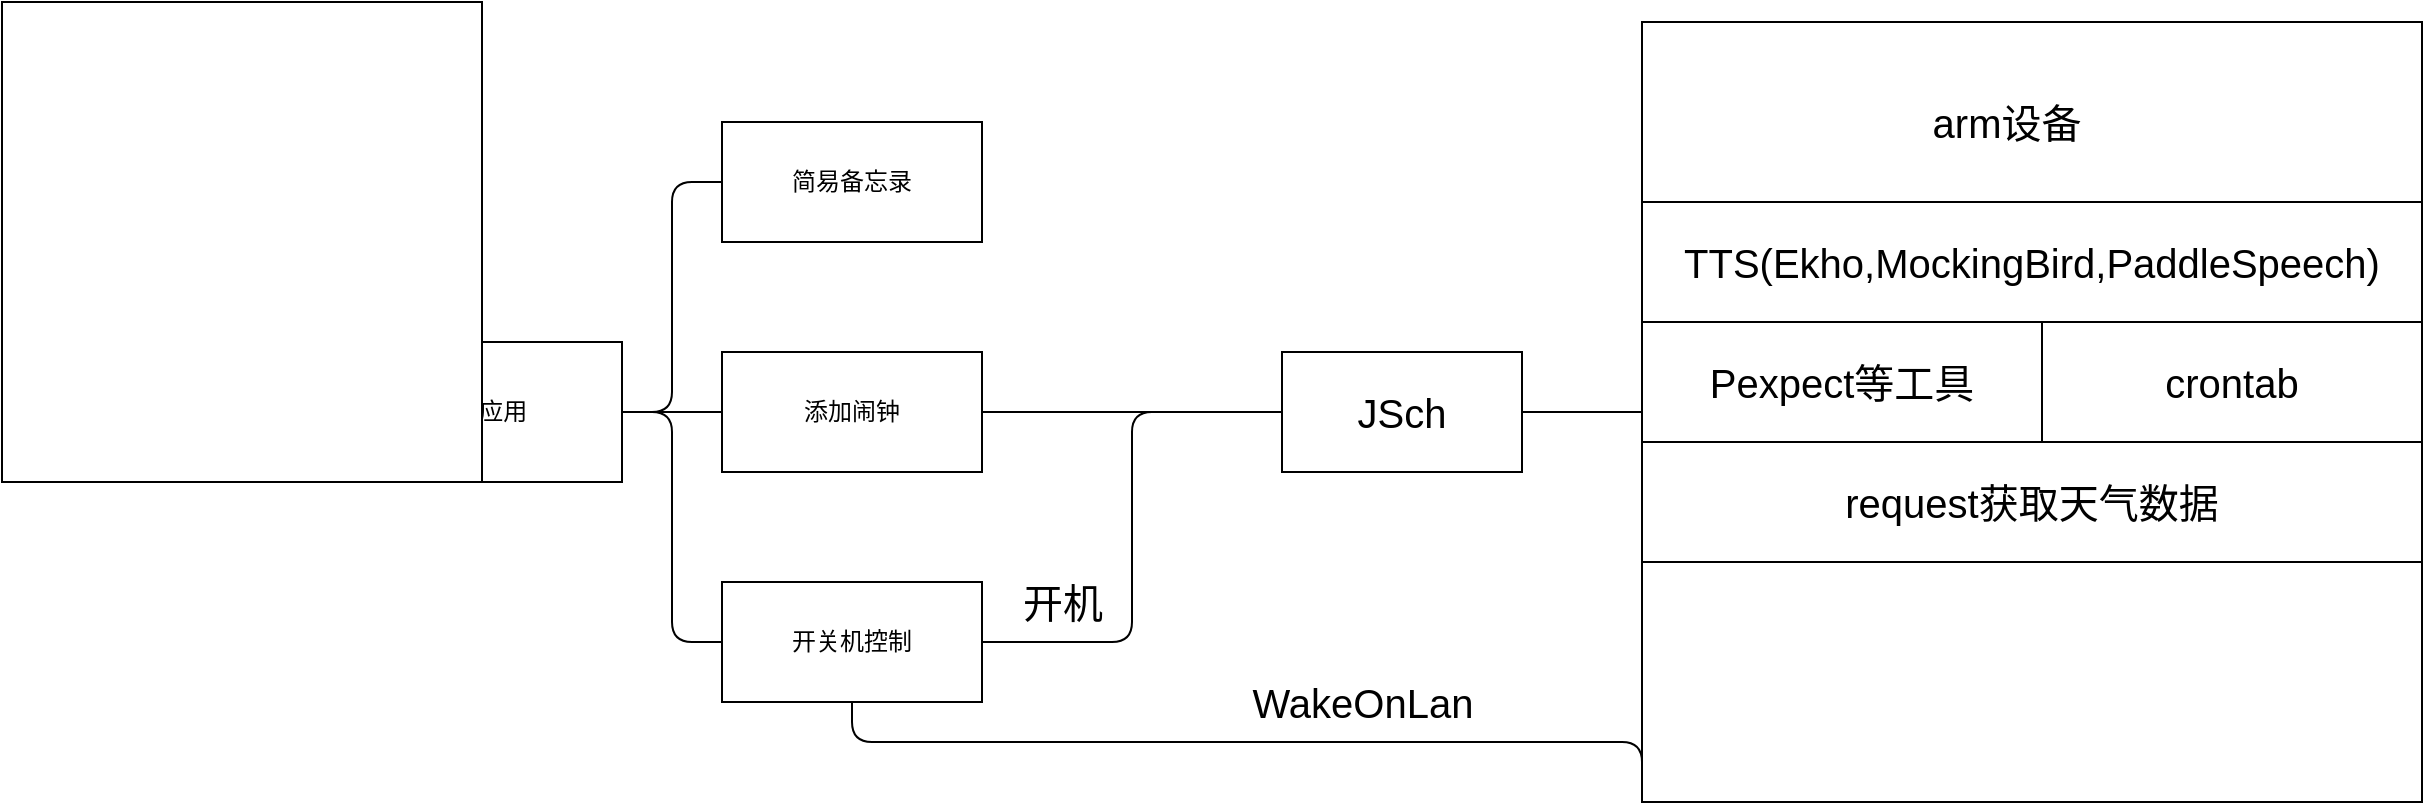 <mxfile version="17.4.1" type="github">
  <diagram id="R-A1RE0tbq2NOlvz1f-p" name="Page-1">
    <mxGraphModel dx="2249" dy="794" grid="1" gridSize="10" guides="1" tooltips="1" connect="1" arrows="1" fold="1" page="1" pageScale="1" pageWidth="827" pageHeight="1169" math="0" shadow="0">
      <root>
        <mxCell id="0" />
        <mxCell id="1" parent="0" />
        <mxCell id="G4SD39_D4OFIK5JpIx4b-8" style="edgeStyle=orthogonalEdgeStyle;rounded=1;orthogonalLoop=1;jettySize=auto;html=1;exitX=1;exitY=0.5;exitDx=0;exitDy=0;entryX=0;entryY=0.5;entryDx=0;entryDy=0;endArrow=none;endFill=0;" edge="1" parent="1" source="G4SD39_D4OFIK5JpIx4b-2" target="G4SD39_D4OFIK5JpIx4b-3">
          <mxGeometry relative="1" as="geometry" />
        </mxCell>
        <mxCell id="G4SD39_D4OFIK5JpIx4b-2" value="Android应用" style="rounded=0;whiteSpace=wrap;html=1;" vertex="1" parent="1">
          <mxGeometry x="20" y="330" width="160" height="70" as="geometry" />
        </mxCell>
        <mxCell id="G4SD39_D4OFIK5JpIx4b-3" value="简易备忘录" style="rounded=0;whiteSpace=wrap;html=1;" vertex="1" parent="1">
          <mxGeometry x="230" y="220" width="130" height="60" as="geometry" />
        </mxCell>
        <mxCell id="G4SD39_D4OFIK5JpIx4b-9" value="" style="edgeStyle=orthogonalEdgeStyle;rounded=1;orthogonalLoop=1;jettySize=auto;html=1;endArrow=none;endFill=0;" edge="1" parent="1" source="G4SD39_D4OFIK5JpIx4b-5" target="G4SD39_D4OFIK5JpIx4b-2">
          <mxGeometry relative="1" as="geometry" />
        </mxCell>
        <mxCell id="G4SD39_D4OFIK5JpIx4b-11" style="edgeStyle=orthogonalEdgeStyle;rounded=1;orthogonalLoop=1;jettySize=auto;html=1;exitX=1;exitY=0.5;exitDx=0;exitDy=0;endArrow=none;endFill=0;entryX=0;entryY=0.5;entryDx=0;entryDy=0;" edge="1" parent="1" source="G4SD39_D4OFIK5JpIx4b-5" target="G4SD39_D4OFIK5JpIx4b-15">
          <mxGeometry relative="1" as="geometry">
            <mxPoint x="480" y="365" as="targetPoint" />
          </mxGeometry>
        </mxCell>
        <mxCell id="G4SD39_D4OFIK5JpIx4b-5" value="添加闹钟" style="rounded=0;whiteSpace=wrap;html=1;" vertex="1" parent="1">
          <mxGeometry x="230" y="335" width="130" height="60" as="geometry" />
        </mxCell>
        <mxCell id="G4SD39_D4OFIK5JpIx4b-10" style="edgeStyle=orthogonalEdgeStyle;rounded=1;orthogonalLoop=1;jettySize=auto;html=1;exitX=0;exitY=0.5;exitDx=0;exitDy=0;entryX=1;entryY=0.5;entryDx=0;entryDy=0;endArrow=none;endFill=0;" edge="1" parent="1" source="G4SD39_D4OFIK5JpIx4b-7" target="G4SD39_D4OFIK5JpIx4b-2">
          <mxGeometry relative="1" as="geometry" />
        </mxCell>
        <mxCell id="G4SD39_D4OFIK5JpIx4b-16" style="edgeStyle=orthogonalEdgeStyle;rounded=1;orthogonalLoop=1;jettySize=auto;html=1;exitX=1;exitY=0.5;exitDx=0;exitDy=0;entryX=0;entryY=0.5;entryDx=0;entryDy=0;fontSize=20;endArrow=none;endFill=0;" edge="1" parent="1" source="G4SD39_D4OFIK5JpIx4b-7" target="G4SD39_D4OFIK5JpIx4b-15">
          <mxGeometry relative="1" as="geometry" />
        </mxCell>
        <mxCell id="G4SD39_D4OFIK5JpIx4b-19" style="edgeStyle=orthogonalEdgeStyle;rounded=1;orthogonalLoop=1;jettySize=auto;html=1;exitX=0.5;exitY=1;exitDx=0;exitDy=0;entryX=0;entryY=1;entryDx=0;entryDy=0;fontSize=20;endArrow=none;endFill=0;" edge="1" parent="1" source="G4SD39_D4OFIK5JpIx4b-7" target="G4SD39_D4OFIK5JpIx4b-12">
          <mxGeometry relative="1" as="geometry" />
        </mxCell>
        <mxCell id="G4SD39_D4OFIK5JpIx4b-7" value="开关机控制" style="rounded=0;whiteSpace=wrap;html=1;" vertex="1" parent="1">
          <mxGeometry x="230" y="450" width="130" height="60" as="geometry" />
        </mxCell>
        <mxCell id="G4SD39_D4OFIK5JpIx4b-12" value="" style="whiteSpace=wrap;html=1;aspect=fixed;" vertex="1" parent="1">
          <mxGeometry x="690" y="170" width="390" height="390" as="geometry" />
        </mxCell>
        <mxCell id="G4SD39_D4OFIK5JpIx4b-13" value="&lt;font style=&quot;font-size: 20px&quot;&gt;arm设备&lt;/font&gt;" style="text;html=1;resizable=0;autosize=1;align=center;verticalAlign=middle;points=[];fillColor=none;strokeColor=none;rounded=0;" vertex="1" parent="1">
          <mxGeometry x="827" y="210" width="90" height="20" as="geometry" />
        </mxCell>
        <mxCell id="G4SD39_D4OFIK5JpIx4b-18" style="edgeStyle=orthogonalEdgeStyle;rounded=1;orthogonalLoop=1;jettySize=auto;html=1;exitX=1;exitY=0.5;exitDx=0;exitDy=0;entryX=0;entryY=0.5;entryDx=0;entryDy=0;fontSize=20;endArrow=none;endFill=0;" edge="1" parent="1" source="G4SD39_D4OFIK5JpIx4b-15" target="G4SD39_D4OFIK5JpIx4b-12">
          <mxGeometry relative="1" as="geometry" />
        </mxCell>
        <mxCell id="G4SD39_D4OFIK5JpIx4b-15" value="JSch" style="rounded=0;whiteSpace=wrap;html=1;fontSize=20;" vertex="1" parent="1">
          <mxGeometry x="510" y="335" width="120" height="60" as="geometry" />
        </mxCell>
        <mxCell id="G4SD39_D4OFIK5JpIx4b-17" value="开机" style="text;html=1;resizable=0;autosize=1;align=center;verticalAlign=middle;points=[];fillColor=none;strokeColor=none;rounded=0;fontSize=20;" vertex="1" parent="1">
          <mxGeometry x="370" y="445" width="60" height="30" as="geometry" />
        </mxCell>
        <mxCell id="G4SD39_D4OFIK5JpIx4b-20" value="WakeOnLan" style="text;html=1;resizable=0;autosize=1;align=center;verticalAlign=middle;points=[];fillColor=none;strokeColor=none;rounded=0;fontSize=20;" vertex="1" parent="1">
          <mxGeometry x="485" y="495" width="130" height="30" as="geometry" />
        </mxCell>
        <mxCell id="G4SD39_D4OFIK5JpIx4b-21" value="TTS(Ekho,MockingBird,PaddleSpeech)" style="rounded=0;whiteSpace=wrap;html=1;fontSize=20;" vertex="1" parent="1">
          <mxGeometry x="690" y="260" width="390" height="60" as="geometry" />
        </mxCell>
        <mxCell id="G4SD39_D4OFIK5JpIx4b-23" value="Pexpect等工具" style="rounded=0;whiteSpace=wrap;html=1;fontSize=20;" vertex="1" parent="1">
          <mxGeometry x="690" y="320" width="200" height="60" as="geometry" />
        </mxCell>
        <mxCell id="G4SD39_D4OFIK5JpIx4b-24" value="crontab" style="rounded=0;whiteSpace=wrap;html=1;fontSize=20;" vertex="1" parent="1">
          <mxGeometry x="890" y="320" width="190" height="60" as="geometry" />
        </mxCell>
        <mxCell id="G4SD39_D4OFIK5JpIx4b-27" value="request获取天气数据" style="rounded=0;whiteSpace=wrap;html=1;fontSize=20;" vertex="1" parent="1">
          <mxGeometry x="690" y="380" width="390" height="60" as="geometry" />
        </mxCell>
        <mxCell id="G4SD39_D4OFIK5JpIx4b-28" value="" style="whiteSpace=wrap;html=1;aspect=fixed;fontSize=20;" vertex="1" parent="1">
          <mxGeometry x="-130" y="160" width="240" height="240" as="geometry" />
        </mxCell>
      </root>
    </mxGraphModel>
  </diagram>
</mxfile>
